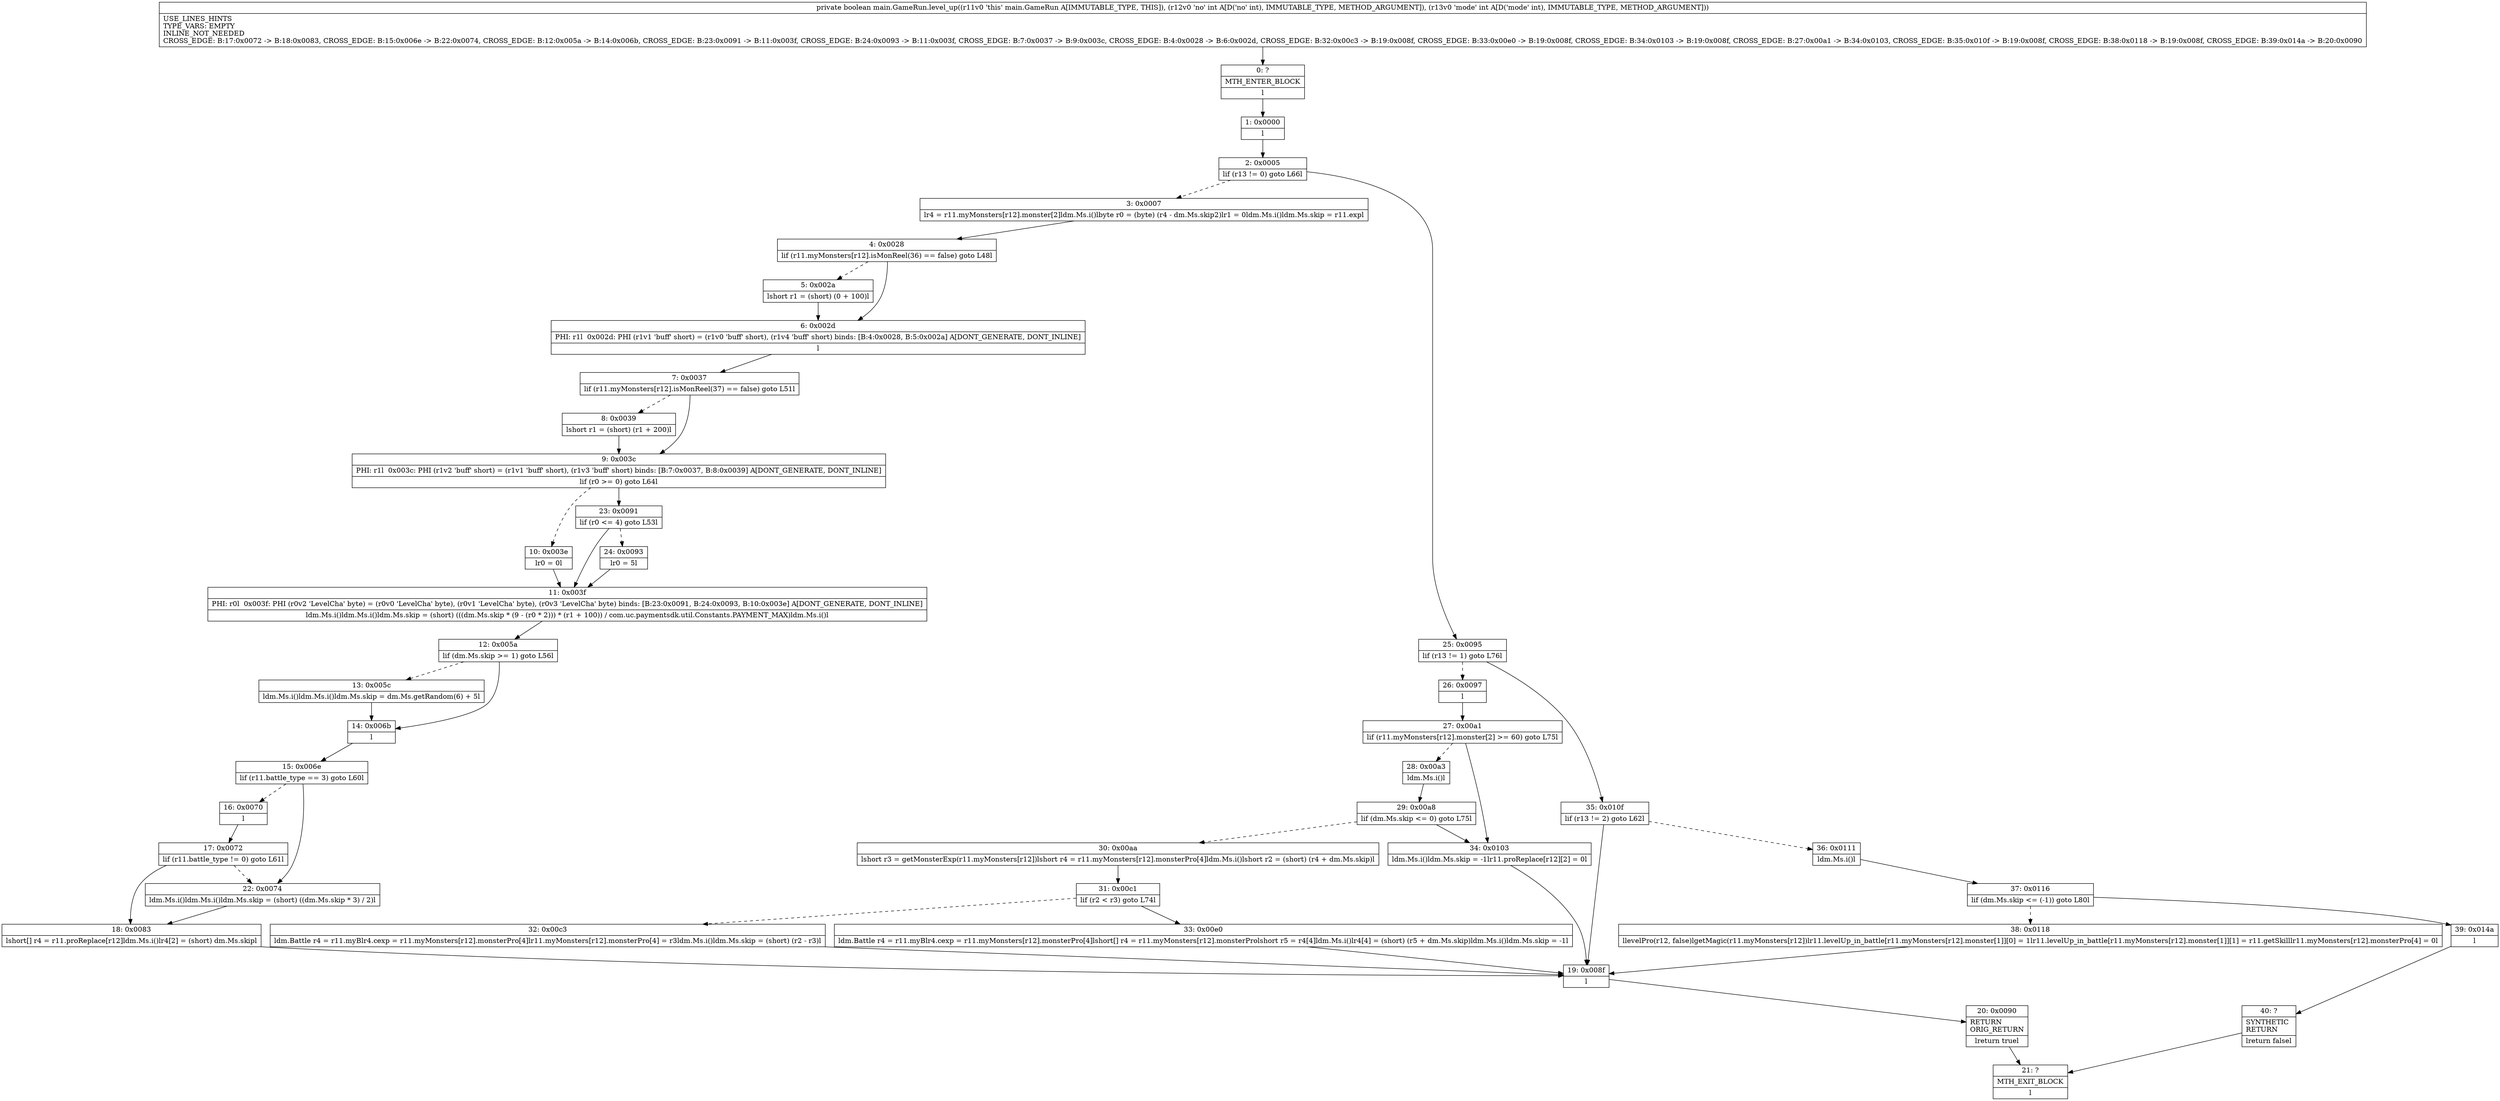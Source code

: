 digraph "CFG formain.GameRun.level_up(II)Z" {
Node_0 [shape=record,label="{0\:\ ?|MTH_ENTER_BLOCK\l|l}"];
Node_1 [shape=record,label="{1\:\ 0x0000|l}"];
Node_2 [shape=record,label="{2\:\ 0x0005|lif (r13 != 0) goto L66l}"];
Node_3 [shape=record,label="{3\:\ 0x0007|lr4 = r11.myMonsters[r12].monster[2]ldm.Ms.i()lbyte r0 = (byte) (r4 \- dm.Ms.skip2)lr1 = 0ldm.Ms.i()ldm.Ms.skip = r11.expl}"];
Node_4 [shape=record,label="{4\:\ 0x0028|lif (r11.myMonsters[r12].isMonReel(36) == false) goto L48l}"];
Node_5 [shape=record,label="{5\:\ 0x002a|lshort r1 = (short) (0 + 100)l}"];
Node_6 [shape=record,label="{6\:\ 0x002d|PHI: r1l  0x002d: PHI (r1v1 'buff' short) = (r1v0 'buff' short), (r1v4 'buff' short) binds: [B:4:0x0028, B:5:0x002a] A[DONT_GENERATE, DONT_INLINE]\l|l}"];
Node_7 [shape=record,label="{7\:\ 0x0037|lif (r11.myMonsters[r12].isMonReel(37) == false) goto L51l}"];
Node_8 [shape=record,label="{8\:\ 0x0039|lshort r1 = (short) (r1 + 200)l}"];
Node_9 [shape=record,label="{9\:\ 0x003c|PHI: r1l  0x003c: PHI (r1v2 'buff' short) = (r1v1 'buff' short), (r1v3 'buff' short) binds: [B:7:0x0037, B:8:0x0039] A[DONT_GENERATE, DONT_INLINE]\l|lif (r0 \>= 0) goto L64l}"];
Node_10 [shape=record,label="{10\:\ 0x003e|lr0 = 0l}"];
Node_11 [shape=record,label="{11\:\ 0x003f|PHI: r0l  0x003f: PHI (r0v2 'LevelCha' byte) = (r0v0 'LevelCha' byte), (r0v1 'LevelCha' byte), (r0v3 'LevelCha' byte) binds: [B:23:0x0091, B:24:0x0093, B:10:0x003e] A[DONT_GENERATE, DONT_INLINE]\l|ldm.Ms.i()ldm.Ms.i()ldm.Ms.skip = (short) (((dm.Ms.skip * (9 \- (r0 * 2))) * (r1 + 100)) \/ com.uc.paymentsdk.util.Constants.PAYMENT_MAX)ldm.Ms.i()l}"];
Node_12 [shape=record,label="{12\:\ 0x005a|lif (dm.Ms.skip \>= 1) goto L56l}"];
Node_13 [shape=record,label="{13\:\ 0x005c|ldm.Ms.i()ldm.Ms.i()ldm.Ms.skip = dm.Ms.getRandom(6) + 5l}"];
Node_14 [shape=record,label="{14\:\ 0x006b|l}"];
Node_15 [shape=record,label="{15\:\ 0x006e|lif (r11.battle_type == 3) goto L60l}"];
Node_16 [shape=record,label="{16\:\ 0x0070|l}"];
Node_17 [shape=record,label="{17\:\ 0x0072|lif (r11.battle_type != 0) goto L61l}"];
Node_18 [shape=record,label="{18\:\ 0x0083|lshort[] r4 = r11.proReplace[r12]ldm.Ms.i()lr4[2] = (short) dm.Ms.skipl}"];
Node_19 [shape=record,label="{19\:\ 0x008f|l}"];
Node_20 [shape=record,label="{20\:\ 0x0090|RETURN\lORIG_RETURN\l|lreturn truel}"];
Node_21 [shape=record,label="{21\:\ ?|MTH_EXIT_BLOCK\l|l}"];
Node_22 [shape=record,label="{22\:\ 0x0074|ldm.Ms.i()ldm.Ms.i()ldm.Ms.skip = (short) ((dm.Ms.skip * 3) \/ 2)l}"];
Node_23 [shape=record,label="{23\:\ 0x0091|lif (r0 \<= 4) goto L53l}"];
Node_24 [shape=record,label="{24\:\ 0x0093|lr0 = 5l}"];
Node_25 [shape=record,label="{25\:\ 0x0095|lif (r13 != 1) goto L76l}"];
Node_26 [shape=record,label="{26\:\ 0x0097|l}"];
Node_27 [shape=record,label="{27\:\ 0x00a1|lif (r11.myMonsters[r12].monster[2] \>= 60) goto L75l}"];
Node_28 [shape=record,label="{28\:\ 0x00a3|ldm.Ms.i()l}"];
Node_29 [shape=record,label="{29\:\ 0x00a8|lif (dm.Ms.skip \<= 0) goto L75l}"];
Node_30 [shape=record,label="{30\:\ 0x00aa|lshort r3 = getMonsterExp(r11.myMonsters[r12])lshort r4 = r11.myMonsters[r12].monsterPro[4]ldm.Ms.i()lshort r2 = (short) (r4 + dm.Ms.skip)l}"];
Node_31 [shape=record,label="{31\:\ 0x00c1|lif (r2 \< r3) goto L74l}"];
Node_32 [shape=record,label="{32\:\ 0x00c3|ldm.Battle r4 = r11.myBlr4.cexp = r11.myMonsters[r12].monsterPro[4]lr11.myMonsters[r12].monsterPro[4] = r3ldm.Ms.i()ldm.Ms.skip = (short) (r2 \- r3)l}"];
Node_33 [shape=record,label="{33\:\ 0x00e0|ldm.Battle r4 = r11.myBlr4.cexp = r11.myMonsters[r12].monsterPro[4]lshort[] r4 = r11.myMonsters[r12].monsterProlshort r5 = r4[4]ldm.Ms.i()lr4[4] = (short) (r5 + dm.Ms.skip)ldm.Ms.i()ldm.Ms.skip = \-1l}"];
Node_34 [shape=record,label="{34\:\ 0x0103|ldm.Ms.i()ldm.Ms.skip = \-1lr11.proReplace[r12][2] = 0l}"];
Node_35 [shape=record,label="{35\:\ 0x010f|lif (r13 != 2) goto L62l}"];
Node_36 [shape=record,label="{36\:\ 0x0111|ldm.Ms.i()l}"];
Node_37 [shape=record,label="{37\:\ 0x0116|lif (dm.Ms.skip \<= (\-1)) goto L80l}"];
Node_38 [shape=record,label="{38\:\ 0x0118|llevelPro(r12, false)lgetMagic(r11.myMonsters[r12])lr11.levelUp_in_battle[r11.myMonsters[r12].monster[1]][0] = 1lr11.levelUp_in_battle[r11.myMonsters[r12].monster[1]][1] = r11.getSkilllr11.myMonsters[r12].monsterPro[4] = 0l}"];
Node_39 [shape=record,label="{39\:\ 0x014a|l}"];
Node_40 [shape=record,label="{40\:\ ?|SYNTHETIC\lRETURN\l|lreturn falsel}"];
MethodNode[shape=record,label="{private boolean main.GameRun.level_up((r11v0 'this' main.GameRun A[IMMUTABLE_TYPE, THIS]), (r12v0 'no' int A[D('no' int), IMMUTABLE_TYPE, METHOD_ARGUMENT]), (r13v0 'mode' int A[D('mode' int), IMMUTABLE_TYPE, METHOD_ARGUMENT]))  | USE_LINES_HINTS\lTYPE_VARS: EMPTY\lINLINE_NOT_NEEDED\lCROSS_EDGE: B:17:0x0072 \-\> B:18:0x0083, CROSS_EDGE: B:15:0x006e \-\> B:22:0x0074, CROSS_EDGE: B:12:0x005a \-\> B:14:0x006b, CROSS_EDGE: B:23:0x0091 \-\> B:11:0x003f, CROSS_EDGE: B:24:0x0093 \-\> B:11:0x003f, CROSS_EDGE: B:7:0x0037 \-\> B:9:0x003c, CROSS_EDGE: B:4:0x0028 \-\> B:6:0x002d, CROSS_EDGE: B:32:0x00c3 \-\> B:19:0x008f, CROSS_EDGE: B:33:0x00e0 \-\> B:19:0x008f, CROSS_EDGE: B:34:0x0103 \-\> B:19:0x008f, CROSS_EDGE: B:27:0x00a1 \-\> B:34:0x0103, CROSS_EDGE: B:35:0x010f \-\> B:19:0x008f, CROSS_EDGE: B:38:0x0118 \-\> B:19:0x008f, CROSS_EDGE: B:39:0x014a \-\> B:20:0x0090\l}"];
MethodNode -> Node_0;
Node_0 -> Node_1;
Node_1 -> Node_2;
Node_2 -> Node_3[style=dashed];
Node_2 -> Node_25;
Node_3 -> Node_4;
Node_4 -> Node_5[style=dashed];
Node_4 -> Node_6;
Node_5 -> Node_6;
Node_6 -> Node_7;
Node_7 -> Node_8[style=dashed];
Node_7 -> Node_9;
Node_8 -> Node_9;
Node_9 -> Node_10[style=dashed];
Node_9 -> Node_23;
Node_10 -> Node_11;
Node_11 -> Node_12;
Node_12 -> Node_13[style=dashed];
Node_12 -> Node_14;
Node_13 -> Node_14;
Node_14 -> Node_15;
Node_15 -> Node_16[style=dashed];
Node_15 -> Node_22;
Node_16 -> Node_17;
Node_17 -> Node_22[style=dashed];
Node_17 -> Node_18;
Node_18 -> Node_19;
Node_19 -> Node_20;
Node_20 -> Node_21;
Node_22 -> Node_18;
Node_23 -> Node_11;
Node_23 -> Node_24[style=dashed];
Node_24 -> Node_11;
Node_25 -> Node_26[style=dashed];
Node_25 -> Node_35;
Node_26 -> Node_27;
Node_27 -> Node_28[style=dashed];
Node_27 -> Node_34;
Node_28 -> Node_29;
Node_29 -> Node_30[style=dashed];
Node_29 -> Node_34;
Node_30 -> Node_31;
Node_31 -> Node_32[style=dashed];
Node_31 -> Node_33;
Node_32 -> Node_19;
Node_33 -> Node_19;
Node_34 -> Node_19;
Node_35 -> Node_19;
Node_35 -> Node_36[style=dashed];
Node_36 -> Node_37;
Node_37 -> Node_38[style=dashed];
Node_37 -> Node_39;
Node_38 -> Node_19;
Node_39 -> Node_40;
Node_40 -> Node_21;
}


